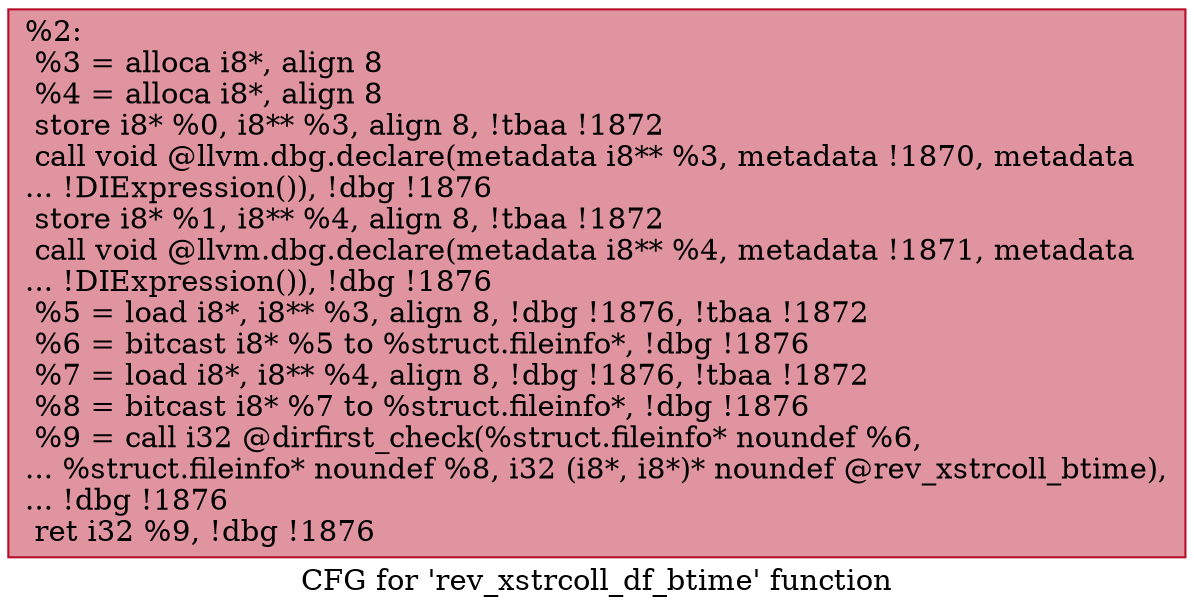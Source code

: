 digraph "CFG for 'rev_xstrcoll_df_btime' function" {
	label="CFG for 'rev_xstrcoll_df_btime' function";

	Node0x945750 [shape=record,color="#b70d28ff", style=filled, fillcolor="#b70d2870",label="{%2:\l  %3 = alloca i8*, align 8\l  %4 = alloca i8*, align 8\l  store i8* %0, i8** %3, align 8, !tbaa !1872\l  call void @llvm.dbg.declare(metadata i8** %3, metadata !1870, metadata\l... !DIExpression()), !dbg !1876\l  store i8* %1, i8** %4, align 8, !tbaa !1872\l  call void @llvm.dbg.declare(metadata i8** %4, metadata !1871, metadata\l... !DIExpression()), !dbg !1876\l  %5 = load i8*, i8** %3, align 8, !dbg !1876, !tbaa !1872\l  %6 = bitcast i8* %5 to %struct.fileinfo*, !dbg !1876\l  %7 = load i8*, i8** %4, align 8, !dbg !1876, !tbaa !1872\l  %8 = bitcast i8* %7 to %struct.fileinfo*, !dbg !1876\l  %9 = call i32 @dirfirst_check(%struct.fileinfo* noundef %6,\l... %struct.fileinfo* noundef %8, i32 (i8*, i8*)* noundef @rev_xstrcoll_btime),\l... !dbg !1876\l  ret i32 %9, !dbg !1876\l}"];
}
